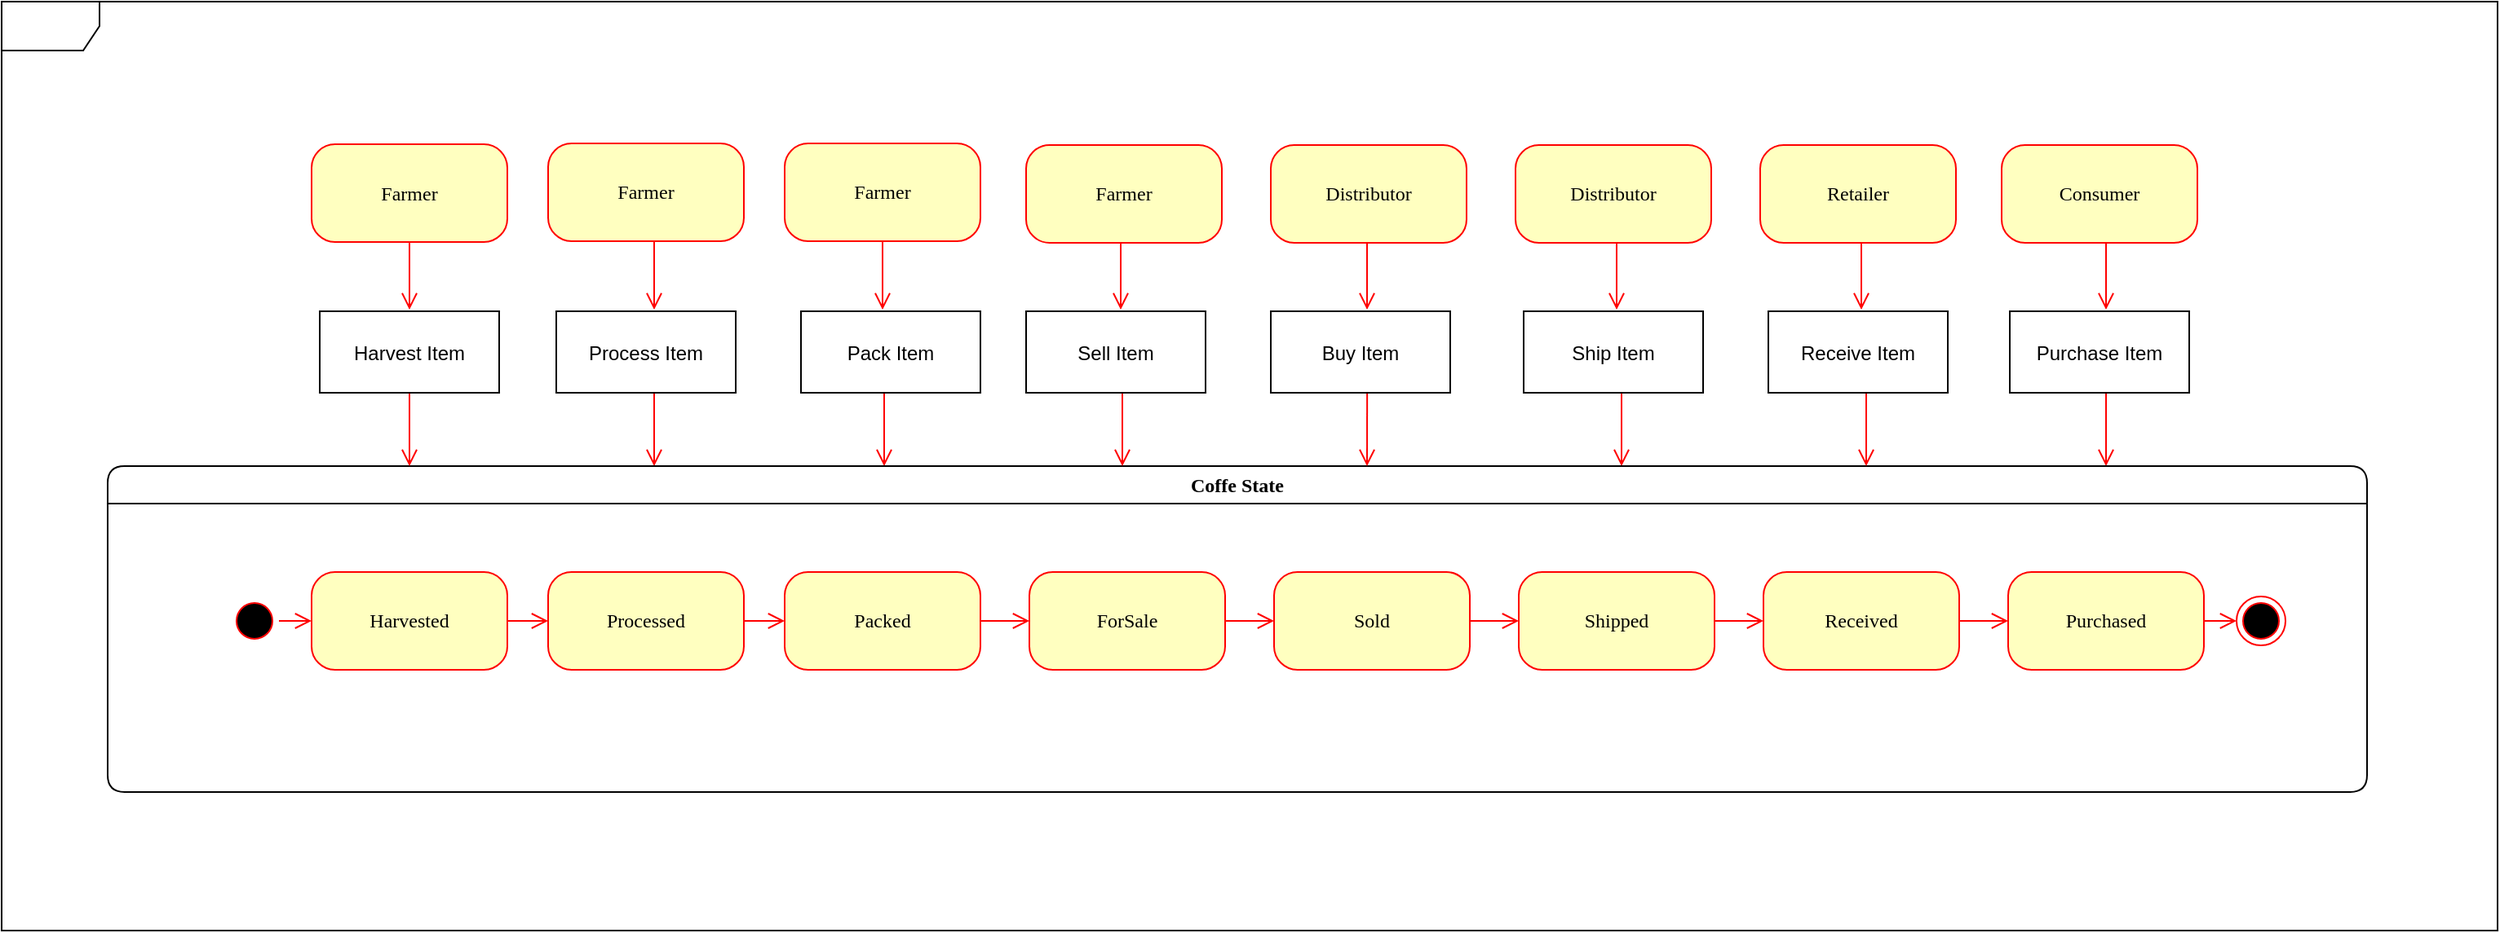 <mxfile version="13.1.5" type="device"><diagram name="Page-1" id="58cdce13-f638-feb5-8d6f-7d28b1aa9fa0"><mxGraphModel dx="1028" dy="322" grid="1" gridSize="10" guides="1" tooltips="1" connect="1" arrows="1" fold="1" page="1" pageScale="1" pageWidth="1100" pageHeight="850" background="#ffffff" math="0" shadow="0"><root><mxCell id="0"/><mxCell id="1" parent="0"/><mxCell id="rNYk_b7b0lIO6JGTjqke-54" style="edgeStyle=elbowEdgeStyle;html=1;labelBackgroundColor=none;endArrow=open;endSize=8;strokeColor=#ff0000;fontFamily=Verdana;fontSize=12;align=left;" edge="1" parent="1"><mxGeometry relative="1" as="geometry"><mxPoint x="1320" y="430" as="sourcePoint"/><mxPoint x="1319.667" y="495" as="targetPoint"/></mxGeometry></mxCell><mxCell id="rNYk_b7b0lIO6JGTjqke-53" style="edgeStyle=elbowEdgeStyle;html=1;labelBackgroundColor=none;endArrow=open;endSize=8;strokeColor=#ff0000;fontFamily=Verdana;fontSize=12;align=left;" edge="1" parent="1"><mxGeometry relative="1" as="geometry"><mxPoint x="1320" y="334" as="sourcePoint"/><mxPoint x="1319.667" y="399" as="targetPoint"/></mxGeometry></mxCell><mxCell id="2a3bc250acf0617d-8" value="" style="shape=umlFrame;whiteSpace=wrap;html=1;rounded=1;shadow=0;comic=0;labelBackgroundColor=none;strokeWidth=1;fontFamily=Verdana;fontSize=12;align=center;" parent="1" vertex="1"><mxGeometry x="30" y="210" width="1530" height="570" as="geometry"/></mxCell><mxCell id="rNYk_b7b0lIO6JGTjqke-44" style="edgeStyle=elbowEdgeStyle;html=1;labelBackgroundColor=none;endArrow=open;endSize=8;strokeColor=#ff0000;fontFamily=Verdana;fontSize=12;align=left;" edge="1" parent="1"><mxGeometry relative="1" as="geometry"><mxPoint x="1170" y="334" as="sourcePoint"/><mxPoint x="1169.667" y="399" as="targetPoint"/></mxGeometry></mxCell><mxCell id="rNYk_b7b0lIO6JGTjqke-40" style="edgeStyle=elbowEdgeStyle;html=1;labelBackgroundColor=none;endArrow=open;endSize=8;strokeColor=#ff0000;fontFamily=Verdana;fontSize=12;align=left;" edge="1" parent="1"><mxGeometry relative="1" as="geometry"><mxPoint x="1020" y="334" as="sourcePoint"/><mxPoint x="1019.667" y="399" as="targetPoint"/></mxGeometry></mxCell><mxCell id="rNYk_b7b0lIO6JGTjqke-38" style="edgeStyle=elbowEdgeStyle;html=1;labelBackgroundColor=none;endArrow=open;endSize=8;strokeColor=#ff0000;fontFamily=Verdana;fontSize=12;align=left;" edge="1" parent="1"><mxGeometry relative="1" as="geometry"><mxPoint x="1023" y="430" as="sourcePoint"/><mxPoint x="1022.667" y="495" as="targetPoint"/></mxGeometry></mxCell><mxCell id="rNYk_b7b0lIO6JGTjqke-35" style="edgeStyle=elbowEdgeStyle;html=1;labelBackgroundColor=none;endArrow=open;endSize=8;strokeColor=#ff0000;fontFamily=Verdana;fontSize=12;align=left;" edge="1" parent="1"><mxGeometry relative="1" as="geometry"><mxPoint x="867" y="334" as="sourcePoint"/><mxPoint x="866.667" y="399" as="targetPoint"/></mxGeometry></mxCell><mxCell id="rNYk_b7b0lIO6JGTjqke-30" style="edgeStyle=elbowEdgeStyle;html=1;labelBackgroundColor=none;endArrow=open;endSize=8;strokeColor=#ff0000;fontFamily=Verdana;fontSize=12;align=left;" edge="1" parent="1"><mxGeometry relative="1" as="geometry"><mxPoint x="716" y="334" as="sourcePoint"/><mxPoint x="715.667" y="399" as="targetPoint"/></mxGeometry></mxCell><mxCell id="rNYk_b7b0lIO6JGTjqke-29" style="edgeStyle=elbowEdgeStyle;html=1;labelBackgroundColor=none;endArrow=open;endSize=8;strokeColor=#ff0000;fontFamily=Verdana;fontSize=12;align=left;" edge="1" parent="1"><mxGeometry relative="1" as="geometry"><mxPoint x="570" y="334" as="sourcePoint"/><mxPoint x="569.667" y="399" as="targetPoint"/></mxGeometry></mxCell><mxCell id="rNYk_b7b0lIO6JGTjqke-28" style="edgeStyle=elbowEdgeStyle;html=1;labelBackgroundColor=none;endArrow=open;endSize=8;strokeColor=#ff0000;fontFamily=Verdana;fontSize=12;align=left;" edge="1" parent="1"><mxGeometry relative="1" as="geometry"><mxPoint x="430" y="334" as="sourcePoint"/><mxPoint x="429.667" y="399" as="targetPoint"/></mxGeometry></mxCell><mxCell id="rNYk_b7b0lIO6JGTjqke-27" style="edgeStyle=elbowEdgeStyle;html=1;labelBackgroundColor=none;endArrow=open;endSize=8;strokeColor=#ff0000;fontFamily=Verdana;fontSize=12;align=left;" edge="1" parent="1"><mxGeometry relative="1" as="geometry"><mxPoint x="280" y="334" as="sourcePoint"/><mxPoint x="279.667" y="399" as="targetPoint"/></mxGeometry></mxCell><mxCell id="rNYk_b7b0lIO6JGTjqke-15" style="edgeStyle=elbowEdgeStyle;html=1;labelBackgroundColor=none;endArrow=open;endSize=8;strokeColor=#ff0000;fontFamily=Verdana;fontSize=12;align=left;" edge="1" parent="1"><mxGeometry relative="1" as="geometry"><mxPoint x="571" y="430" as="sourcePoint"/><mxPoint x="570.667" y="495" as="targetPoint"/></mxGeometry></mxCell><mxCell id="rNYk_b7b0lIO6JGTjqke-13" style="edgeStyle=elbowEdgeStyle;html=1;labelBackgroundColor=none;endArrow=open;endSize=8;strokeColor=#ff0000;fontFamily=Verdana;fontSize=12;align=left;" edge="1" parent="1"><mxGeometry relative="1" as="geometry"><mxPoint x="430" y="430" as="sourcePoint"/><mxPoint x="429.667" y="495" as="targetPoint"/></mxGeometry></mxCell><mxCell id="2a3bc250acf0617d-7" value="Coffe State" style="swimlane;whiteSpace=wrap;html=1;rounded=1;shadow=0;comic=0;labelBackgroundColor=none;strokeWidth=1;fontFamily=Verdana;fontSize=12;align=center;" parent="1" vertex="1"><mxGeometry x="95" y="495" width="1385" height="200" as="geometry"/></mxCell><mxCell id="3cde6dad864a17aa-10" style="edgeStyle=elbowEdgeStyle;html=1;labelBackgroundColor=none;endArrow=open;endSize=8;strokeColor=#ff0000;fontFamily=Verdana;fontSize=12;align=left;" parent="2a3bc250acf0617d-7" source="382b91b5511bd0f7-8" target="3cde6dad864a17aa-1" edge="1"><mxGeometry relative="1" as="geometry"/></mxCell><mxCell id="382b91b5511bd0f7-8" value="Harvested" style="rounded=1;whiteSpace=wrap;html=1;arcSize=24;fillColor=#ffffc0;strokeColor=#ff0000;shadow=0;comic=0;labelBackgroundColor=none;fontFamily=Verdana;fontSize=12;fontColor=#000000;align=center;" parent="2a3bc250acf0617d-7" vertex="1"><mxGeometry x="125" y="65" width="120" height="60" as="geometry"/></mxCell><mxCell id="24f968d109e7d6b4-3" value="" style="ellipse;html=1;shape=endState;fillColor=#000000;strokeColor=#ff0000;rounded=1;shadow=0;comic=0;labelBackgroundColor=none;fontFamily=Verdana;fontSize=12;fontColor=#000000;align=center;" parent="2a3bc250acf0617d-7" vertex="1"><mxGeometry x="1305" y="80" width="30" height="30" as="geometry"/></mxCell><mxCell id="3cde6dad864a17aa-9" style="edgeStyle=elbowEdgeStyle;html=1;labelBackgroundColor=none;endArrow=open;endSize=8;strokeColor=#ff0000;fontFamily=Verdana;fontSize=12;align=left;" parent="2a3bc250acf0617d-7" source="2a3bc250acf0617d-3" target="382b91b5511bd0f7-8" edge="1"><mxGeometry relative="1" as="geometry"/></mxCell><mxCell id="2a3bc250acf0617d-3" value="" style="ellipse;html=1;shape=startState;fillColor=#000000;strokeColor=#ff0000;rounded=1;shadow=0;comic=0;labelBackgroundColor=none;fontFamily=Verdana;fontSize=12;fontColor=#000000;align=center;direction=south;" parent="2a3bc250acf0617d-7" vertex="1"><mxGeometry x="75" y="80" width="30" height="30" as="geometry"/></mxCell><mxCell id="3cde6dad864a17aa-11" style="edgeStyle=elbowEdgeStyle;html=1;labelBackgroundColor=none;endArrow=open;endSize=8;strokeColor=#ff0000;fontFamily=Verdana;fontSize=12;align=left;" parent="2a3bc250acf0617d-7" source="3cde6dad864a17aa-1" target="3cde6dad864a17aa-2" edge="1"><mxGeometry relative="1" as="geometry"/></mxCell><mxCell id="3cde6dad864a17aa-1" value="Processed" style="rounded=1;whiteSpace=wrap;html=1;arcSize=24;fillColor=#ffffc0;strokeColor=#ff0000;shadow=0;comic=0;labelBackgroundColor=none;fontFamily=Verdana;fontSize=12;fontColor=#000000;align=center;" parent="2a3bc250acf0617d-7" vertex="1"><mxGeometry x="270" y="65" width="120" height="60" as="geometry"/></mxCell><mxCell id="3cde6dad864a17aa-12" style="edgeStyle=elbowEdgeStyle;html=1;labelBackgroundColor=none;endArrow=open;endSize=8;strokeColor=#ff0000;fontFamily=Verdana;fontSize=12;align=left;" parent="2a3bc250acf0617d-7" source="rNYk_b7b0lIO6JGTjqke-11" target="24f968d109e7d6b4-3" edge="1"><mxGeometry relative="1" as="geometry"/></mxCell><mxCell id="3cde6dad864a17aa-2" value="Packed" style="rounded=1;whiteSpace=wrap;html=1;arcSize=24;fillColor=#ffffc0;strokeColor=#ff0000;shadow=0;comic=0;labelBackgroundColor=none;fontFamily=Verdana;fontSize=12;fontColor=#000000;align=center;" parent="2a3bc250acf0617d-7" vertex="1"><mxGeometry x="415" y="65" width="120" height="60" as="geometry"/></mxCell><mxCell id="rNYk_b7b0lIO6JGTjqke-1" value="ForSale" style="rounded=1;whiteSpace=wrap;html=1;arcSize=24;fillColor=#ffffc0;strokeColor=#ff0000;shadow=0;comic=0;labelBackgroundColor=none;fontFamily=Verdana;fontSize=12;fontColor=#000000;align=center;" vertex="1" parent="2a3bc250acf0617d-7"><mxGeometry x="565" y="65" width="120" height="60" as="geometry"/></mxCell><mxCell id="rNYk_b7b0lIO6JGTjqke-2" style="edgeStyle=elbowEdgeStyle;html=1;labelBackgroundColor=none;endArrow=open;endSize=8;strokeColor=#ff0000;fontFamily=Verdana;fontSize=12;align=left;" edge="1" parent="2a3bc250acf0617d-7" source="3cde6dad864a17aa-2" target="rNYk_b7b0lIO6JGTjqke-1"><mxGeometry relative="1" as="geometry"><mxPoint x="630" y="590" as="sourcePoint"/><mxPoint x="910" y="590" as="targetPoint"/></mxGeometry></mxCell><mxCell id="rNYk_b7b0lIO6JGTjqke-3" value="Sold" style="rounded=1;whiteSpace=wrap;html=1;arcSize=24;fillColor=#ffffc0;strokeColor=#ff0000;shadow=0;comic=0;labelBackgroundColor=none;fontFamily=Verdana;fontSize=12;fontColor=#000000;align=center;" vertex="1" parent="2a3bc250acf0617d-7"><mxGeometry x="715" y="65" width="120" height="60" as="geometry"/></mxCell><mxCell id="rNYk_b7b0lIO6JGTjqke-6" style="edgeStyle=elbowEdgeStyle;html=1;labelBackgroundColor=none;endArrow=open;endSize=8;strokeColor=#ff0000;fontFamily=Verdana;fontSize=12;align=left;" edge="1" parent="2a3bc250acf0617d-7" source="rNYk_b7b0lIO6JGTjqke-1" target="rNYk_b7b0lIO6JGTjqke-3"><mxGeometry relative="1" as="geometry"><mxPoint x="780" y="590" as="sourcePoint"/><mxPoint x="1000" y="590" as="targetPoint"/></mxGeometry></mxCell><mxCell id="rNYk_b7b0lIO6JGTjqke-7" value="Shipped" style="rounded=1;whiteSpace=wrap;html=1;arcSize=24;fillColor=#ffffc0;strokeColor=#ff0000;shadow=0;comic=0;labelBackgroundColor=none;fontFamily=Verdana;fontSize=12;fontColor=#000000;align=center;" vertex="1" parent="2a3bc250acf0617d-7"><mxGeometry x="865" y="65" width="120" height="60" as="geometry"/></mxCell><mxCell id="rNYk_b7b0lIO6JGTjqke-8" style="edgeStyle=elbowEdgeStyle;html=1;labelBackgroundColor=none;endArrow=open;endSize=8;strokeColor=#ff0000;fontFamily=Verdana;fontSize=12;align=left;" edge="1" parent="2a3bc250acf0617d-7" source="rNYk_b7b0lIO6JGTjqke-3" target="rNYk_b7b0lIO6JGTjqke-7"><mxGeometry relative="1" as="geometry"><mxPoint x="930" y="590" as="sourcePoint"/><mxPoint x="1100" y="590" as="targetPoint"/></mxGeometry></mxCell><mxCell id="rNYk_b7b0lIO6JGTjqke-9" value="Received" style="rounded=1;whiteSpace=wrap;html=1;arcSize=24;fillColor=#ffffc0;strokeColor=#ff0000;shadow=0;comic=0;labelBackgroundColor=none;fontFamily=Verdana;fontSize=12;fontColor=#000000;align=center;" vertex="1" parent="2a3bc250acf0617d-7"><mxGeometry x="1015" y="65" width="120" height="60" as="geometry"/></mxCell><mxCell id="rNYk_b7b0lIO6JGTjqke-10" style="edgeStyle=elbowEdgeStyle;html=1;labelBackgroundColor=none;endArrow=open;endSize=8;strokeColor=#ff0000;fontFamily=Verdana;fontSize=12;align=left;" edge="1" parent="2a3bc250acf0617d-7" source="rNYk_b7b0lIO6JGTjqke-7" target="rNYk_b7b0lIO6JGTjqke-9"><mxGeometry relative="1" as="geometry"><mxPoint x="1080" y="590" as="sourcePoint"/><mxPoint x="1310" y="590" as="targetPoint"/></mxGeometry></mxCell><mxCell id="rNYk_b7b0lIO6JGTjqke-11" value="Purchased" style="rounded=1;whiteSpace=wrap;html=1;arcSize=24;fillColor=#ffffc0;strokeColor=#ff0000;shadow=0;comic=0;labelBackgroundColor=none;fontFamily=Verdana;fontSize=12;fontColor=#000000;align=center;" vertex="1" parent="2a3bc250acf0617d-7"><mxGeometry x="1165" y="65" width="120" height="60" as="geometry"/></mxCell><mxCell id="rNYk_b7b0lIO6JGTjqke-12" style="edgeStyle=elbowEdgeStyle;html=1;labelBackgroundColor=none;endArrow=open;endSize=8;strokeColor=#ff0000;fontFamily=Verdana;fontSize=12;align=left;" edge="1" parent="2a3bc250acf0617d-7" source="rNYk_b7b0lIO6JGTjqke-9" target="rNYk_b7b0lIO6JGTjqke-11"><mxGeometry relative="1" as="geometry"><mxPoint x="1230" y="590" as="sourcePoint"/><mxPoint x="1420" y="590" as="targetPoint"/></mxGeometry></mxCell><mxCell id="rNYk_b7b0lIO6JGTjqke-14" value="Farmer" style="rounded=1;whiteSpace=wrap;html=1;arcSize=24;fillColor=#ffffc0;strokeColor=#ff0000;shadow=0;comic=0;labelBackgroundColor=none;fontFamily=Verdana;fontSize=12;fontColor=#000000;align=center;" vertex="1" parent="2a3bc250acf0617d-7"><mxGeometry x="270" y="-198" width="120" height="60" as="geometry"/></mxCell><mxCell id="rNYk_b7b0lIO6JGTjqke-16" value="Farmer" style="rounded=1;whiteSpace=wrap;html=1;arcSize=24;fillColor=#ffffc0;strokeColor=#ff0000;shadow=0;comic=0;labelBackgroundColor=none;fontFamily=Verdana;fontSize=12;fontColor=#000000;align=center;" vertex="1" parent="2a3bc250acf0617d-7"><mxGeometry x="415" y="-198" width="120" height="60" as="geometry"/></mxCell><mxCell id="3cde6dad864a17aa-8" style="edgeStyle=elbowEdgeStyle;html=1;labelBackgroundColor=none;endArrow=open;endSize=8;strokeColor=#ff0000;fontFamily=Verdana;fontSize=12;align=left;" parent="1" edge="1"><mxGeometry relative="1" as="geometry"><mxPoint x="280" y="430" as="sourcePoint"/><mxPoint x="279.667" y="495" as="targetPoint"/></mxGeometry></mxCell><mxCell id="382b91b5511bd0f7-5" value="Farmer" style="rounded=1;whiteSpace=wrap;html=1;arcSize=24;fillColor=#ffffc0;strokeColor=#ff0000;shadow=0;comic=0;labelBackgroundColor=none;fontFamily=Verdana;fontSize=12;fontColor=#000000;align=center;" parent="1" vertex="1"><mxGeometry x="220" y="297.5" width="120" height="60" as="geometry"/></mxCell><mxCell id="rNYk_b7b0lIO6JGTjqke-17" style="edgeStyle=elbowEdgeStyle;html=1;labelBackgroundColor=none;endArrow=open;endSize=8;strokeColor=#ff0000;fontFamily=Verdana;fontSize=12;align=left;" edge="1" parent="1"><mxGeometry relative="1" as="geometry"><mxPoint x="717" y="430" as="sourcePoint"/><mxPoint x="716.667" y="495" as="targetPoint"/></mxGeometry></mxCell><mxCell id="rNYk_b7b0lIO6JGTjqke-18" value="Farmer" style="rounded=1;whiteSpace=wrap;html=1;arcSize=24;fillColor=#ffffc0;strokeColor=#ff0000;shadow=0;comic=0;labelBackgroundColor=none;fontFamily=Verdana;fontSize=12;fontColor=#000000;align=center;" vertex="1" parent="1"><mxGeometry x="658" y="298" width="120" height="60" as="geometry"/></mxCell><mxCell id="rNYk_b7b0lIO6JGTjqke-21" value="Process Item" style="" vertex="1" parent="1"><mxGeometry x="370" y="400" width="110" height="50" as="geometry"/></mxCell><mxCell id="rNYk_b7b0lIO6JGTjqke-22" value="Pack Item" style="" vertex="1" parent="1"><mxGeometry x="520" y="400" width="110" height="50" as="geometry"/></mxCell><mxCell id="rNYk_b7b0lIO6JGTjqke-23" value="Sell Item" style="" vertex="1" parent="1"><mxGeometry x="658" y="400" width="110" height="50" as="geometry"/></mxCell><mxCell id="rNYk_b7b0lIO6JGTjqke-31" value="Harvest Item" style="" vertex="1" parent="1"><mxGeometry x="225" y="400" width="110" height="50" as="geometry"/></mxCell><mxCell id="rNYk_b7b0lIO6JGTjqke-32" style="edgeStyle=elbowEdgeStyle;html=1;labelBackgroundColor=none;endArrow=open;endSize=8;strokeColor=#ff0000;fontFamily=Verdana;fontSize=12;align=left;" edge="1" parent="1"><mxGeometry relative="1" as="geometry"><mxPoint x="867.1" y="430" as="sourcePoint"/><mxPoint x="866.767" y="495" as="targetPoint"/></mxGeometry></mxCell><mxCell id="rNYk_b7b0lIO6JGTjqke-33" value="Distributor" style="rounded=1;whiteSpace=wrap;html=1;arcSize=24;fillColor=#ffffc0;strokeColor=#ff0000;shadow=0;comic=0;labelBackgroundColor=none;fontFamily=Verdana;fontSize=12;fontColor=#000000;align=center;" vertex="1" parent="1"><mxGeometry x="808" y="298" width="120" height="60" as="geometry"/></mxCell><mxCell id="rNYk_b7b0lIO6JGTjqke-34" value="Buy Item" style="" vertex="1" parent="1"><mxGeometry x="808" y="400" width="110" height="50" as="geometry"/></mxCell><mxCell id="rNYk_b7b0lIO6JGTjqke-37" value="Ship Item" style="" vertex="1" parent="1"><mxGeometry x="963" y="400" width="110" height="50" as="geometry"/></mxCell><mxCell id="rNYk_b7b0lIO6JGTjqke-39" value="Distributor" style="rounded=1;whiteSpace=wrap;html=1;arcSize=24;fillColor=#ffffc0;strokeColor=#ff0000;shadow=0;comic=0;labelBackgroundColor=none;fontFamily=Verdana;fontSize=12;fontColor=#000000;align=center;" vertex="1" parent="1"><mxGeometry x="958" y="298" width="120" height="60" as="geometry"/></mxCell><mxCell id="rNYk_b7b0lIO6JGTjqke-41" style="edgeStyle=elbowEdgeStyle;html=1;labelBackgroundColor=none;endArrow=open;endSize=8;strokeColor=#ff0000;fontFamily=Verdana;fontSize=12;align=left;" edge="1" parent="1"><mxGeometry relative="1" as="geometry"><mxPoint x="1173" y="430" as="sourcePoint"/><mxPoint x="1172.667" y="495" as="targetPoint"/></mxGeometry></mxCell><mxCell id="rNYk_b7b0lIO6JGTjqke-42" value="Receive Item" style="" vertex="1" parent="1"><mxGeometry x="1113" y="400" width="110" height="50" as="geometry"/></mxCell><mxCell id="rNYk_b7b0lIO6JGTjqke-43" value="Retailer" style="rounded=1;whiteSpace=wrap;html=1;arcSize=24;fillColor=#ffffc0;strokeColor=#ff0000;shadow=0;comic=0;labelBackgroundColor=none;fontFamily=Verdana;fontSize=12;fontColor=#000000;align=center;" vertex="1" parent="1"><mxGeometry x="1108" y="298" width="120" height="60" as="geometry"/></mxCell><mxCell id="rNYk_b7b0lIO6JGTjqke-46" value="Purchase Item" style="" vertex="1" parent="1"><mxGeometry x="1261" y="400" width="110" height="50" as="geometry"/></mxCell><mxCell id="rNYk_b7b0lIO6JGTjqke-47" value="Consumer" style="rounded=1;whiteSpace=wrap;html=1;arcSize=24;fillColor=#ffffc0;strokeColor=#ff0000;shadow=0;comic=0;labelBackgroundColor=none;fontFamily=Verdana;fontSize=12;fontColor=#000000;align=center;" vertex="1" parent="1"><mxGeometry x="1256" y="298" width="120" height="60" as="geometry"/></mxCell></root></mxGraphModel></diagram></mxfile>